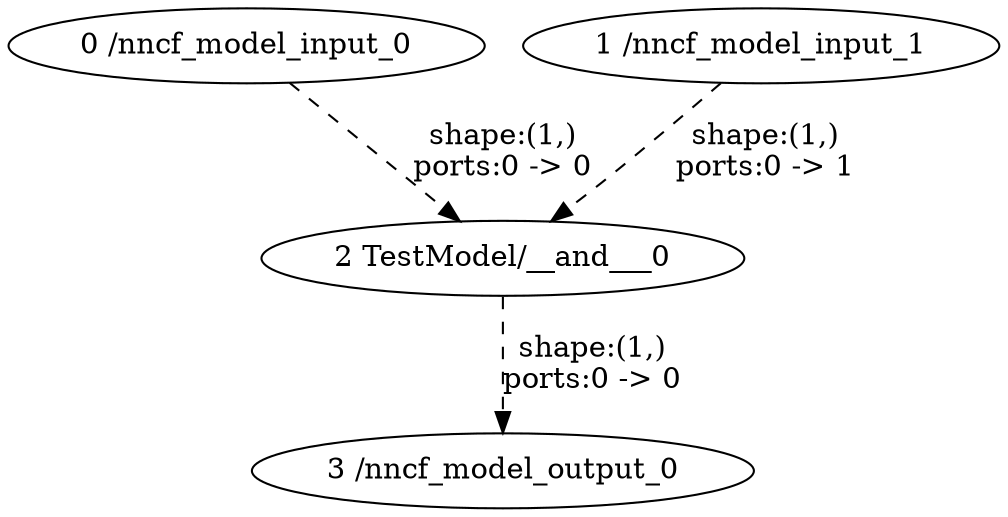 strict digraph  {
"0 /nncf_model_input_0" [id=0, type=nncf_model_input];
"1 /nncf_model_input_1" [id=1, type=nncf_model_input];
"2 TestModel/__and___0" [id=2, type=__and__];
"3 /nncf_model_output_0" [id=3, type=nncf_model_output];
"0 /nncf_model_input_0" -> "2 TestModel/__and___0"  [label="shape:(1,)\nports:0 -> 0", style=dashed];
"1 /nncf_model_input_1" -> "2 TestModel/__and___0"  [label="shape:(1,)\nports:0 -> 1", style=dashed];
"2 TestModel/__and___0" -> "3 /nncf_model_output_0"  [label="shape:(1,)\nports:0 -> 0", style=dashed];
}
